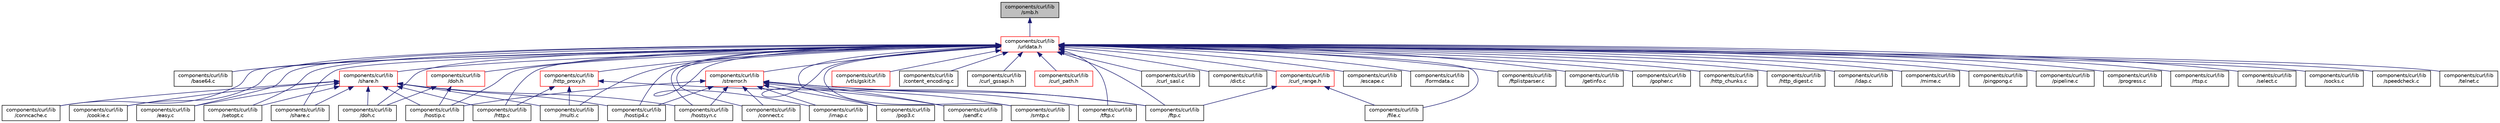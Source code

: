 digraph "components/curl/lib/smb.h"
{
  edge [fontname="Helvetica",fontsize="10",labelfontname="Helvetica",labelfontsize="10"];
  node [fontname="Helvetica",fontsize="10",shape=record];
  Node1 [label="components/curl/lib\l/smb.h",height=0.2,width=0.4,color="black", fillcolor="grey75", style="filled", fontcolor="black"];
  Node1 -> Node2 [dir="back",color="midnightblue",fontsize="10",style="solid",fontname="Helvetica"];
  Node2 [label="components/curl/lib\l/urldata.h",height=0.2,width=0.4,color="red", fillcolor="white", style="filled",URL="$urldata_8h.html"];
  Node2 -> Node3 [dir="back",color="midnightblue",fontsize="10",style="solid",fontname="Helvetica"];
  Node3 [label="components/curl/lib\l/base64.c",height=0.2,width=0.4,color="black", fillcolor="white", style="filled",URL="$base64_8c.html"];
  Node2 -> Node4 [dir="back",color="midnightblue",fontsize="10",style="solid",fontname="Helvetica"];
  Node4 [label="components/curl/lib\l/conncache.c",height=0.2,width=0.4,color="black", fillcolor="white", style="filled",URL="$conncache_8c.html"];
  Node2 -> Node5 [dir="back",color="midnightblue",fontsize="10",style="solid",fontname="Helvetica"];
  Node5 [label="components/curl/lib\l/share.h",height=0.2,width=0.4,color="red", fillcolor="white", style="filled",URL="$share_8h.html"];
  Node5 -> Node4 [dir="back",color="midnightblue",fontsize="10",style="solid",fontname="Helvetica"];
  Node5 -> Node6 [dir="back",color="midnightblue",fontsize="10",style="solid",fontname="Helvetica"];
  Node6 [label="components/curl/lib\l/cookie.c",height=0.2,width=0.4,color="black", fillcolor="white", style="filled",URL="$cookie_8c.html"];
  Node5 -> Node7 [dir="back",color="midnightblue",fontsize="10",style="solid",fontname="Helvetica"];
  Node7 [label="components/curl/lib\l/doh.c",height=0.2,width=0.4,color="black", fillcolor="white", style="filled",URL="$doh_8c.html"];
  Node5 -> Node8 [dir="back",color="midnightblue",fontsize="10",style="solid",fontname="Helvetica"];
  Node8 [label="components/curl/lib\l/easy.c",height=0.2,width=0.4,color="black", fillcolor="white", style="filled",URL="$easy_8c.html"];
  Node5 -> Node9 [dir="back",color="midnightblue",fontsize="10",style="solid",fontname="Helvetica"];
  Node9 [label="components/curl/lib\l/hostip.c",height=0.2,width=0.4,color="black", fillcolor="white", style="filled",URL="$hostip_8c.html"];
  Node5 -> Node10 [dir="back",color="midnightblue",fontsize="10",style="solid",fontname="Helvetica"];
  Node10 [label="components/curl/lib\l/hostip4.c",height=0.2,width=0.4,color="black", fillcolor="white", style="filled",URL="$hostip4_8c.html"];
  Node5 -> Node11 [dir="back",color="midnightblue",fontsize="10",style="solid",fontname="Helvetica"];
  Node11 [label="components/curl/lib\l/hostsyn.c",height=0.2,width=0.4,color="black", fillcolor="white", style="filled",URL="$hostsyn_8c.html"];
  Node5 -> Node12 [dir="back",color="midnightblue",fontsize="10",style="solid",fontname="Helvetica"];
  Node12 [label="components/curl/lib\l/http.c",height=0.2,width=0.4,color="black", fillcolor="white", style="filled",URL="$http_8c.html"];
  Node5 -> Node13 [dir="back",color="midnightblue",fontsize="10",style="solid",fontname="Helvetica"];
  Node13 [label="components/curl/lib\l/multi.c",height=0.2,width=0.4,color="black", fillcolor="white", style="filled",URL="$multi_8c.html"];
  Node5 -> Node14 [dir="back",color="midnightblue",fontsize="10",style="solid",fontname="Helvetica"];
  Node14 [label="components/curl/lib\l/setopt.c",height=0.2,width=0.4,color="black", fillcolor="white", style="filled",URL="$setopt_8c.html"];
  Node5 -> Node15 [dir="back",color="midnightblue",fontsize="10",style="solid",fontname="Helvetica"];
  Node15 [label="components/curl/lib\l/share.c",height=0.2,width=0.4,color="black", fillcolor="white", style="filled",URL="$share_8c.html"];
  Node2 -> Node20 [dir="back",color="midnightblue",fontsize="10",style="solid",fontname="Helvetica"];
  Node20 [label="components/curl/lib\l/connect.c",height=0.2,width=0.4,color="black", fillcolor="white", style="filled",URL="$connect_8c.html"];
  Node2 -> Node21 [dir="back",color="midnightblue",fontsize="10",style="solid",fontname="Helvetica"];
  Node21 [label="components/curl/lib\l/strerror.h",height=0.2,width=0.4,color="red", fillcolor="white", style="filled",URL="$strerror_8h.html"];
  Node21 -> Node20 [dir="back",color="midnightblue",fontsize="10",style="solid",fontname="Helvetica"];
  Node21 -> Node22 [dir="back",color="midnightblue",fontsize="10",style="solid",fontname="Helvetica"];
  Node22 [label="components/curl/lib\l/ftp.c",height=0.2,width=0.4,color="black", fillcolor="white", style="filled",URL="$ftp_8c.html"];
  Node21 -> Node9 [dir="back",color="midnightblue",fontsize="10",style="solid",fontname="Helvetica"];
  Node21 -> Node10 [dir="back",color="midnightblue",fontsize="10",style="solid",fontname="Helvetica"];
  Node21 -> Node11 [dir="back",color="midnightblue",fontsize="10",style="solid",fontname="Helvetica"];
  Node21 -> Node23 [dir="back",color="midnightblue",fontsize="10",style="solid",fontname="Helvetica"];
  Node23 [label="components/curl/lib\l/imap.c",height=0.2,width=0.4,color="black", fillcolor="white", style="filled",URL="$imap_8c.html"];
  Node21 -> Node24 [dir="back",color="midnightblue",fontsize="10",style="solid",fontname="Helvetica"];
  Node24 [label="components/curl/lib\l/pop3.c",height=0.2,width=0.4,color="black", fillcolor="white", style="filled",URL="$pop3_8c.html"];
  Node21 -> Node25 [dir="back",color="midnightblue",fontsize="10",style="solid",fontname="Helvetica"];
  Node25 [label="components/curl/lib\l/sendf.c",height=0.2,width=0.4,color="black", fillcolor="white", style="filled",URL="$sendf_8c.html"];
  Node21 -> Node26 [dir="back",color="midnightblue",fontsize="10",style="solid",fontname="Helvetica"];
  Node26 [label="components/curl/lib\l/smtp.c",height=0.2,width=0.4,color="black", fillcolor="white", style="filled",URL="$smtp_8c.html"];
  Node21 -> Node28 [dir="back",color="midnightblue",fontsize="10",style="solid",fontname="Helvetica"];
  Node28 [label="components/curl/lib\l/tftp.c",height=0.2,width=0.4,color="black", fillcolor="white", style="filled",URL="$tftp_8c.html"];
  Node2 -> Node29 [dir="back",color="midnightblue",fontsize="10",style="solid",fontname="Helvetica"];
  Node29 [label="components/curl/lib\l/vtls/gskit.h",height=0.2,width=0.4,color="red", fillcolor="white", style="filled",URL="$gskit_8h.html"];
  Node2 -> Node40 [dir="back",color="midnightblue",fontsize="10",style="solid",fontname="Helvetica"];
  Node40 [label="components/curl/lib\l/content_encoding.c",height=0.2,width=0.4,color="black", fillcolor="white", style="filled",URL="$content__encoding_8c.html"];
  Node2 -> Node6 [dir="back",color="midnightblue",fontsize="10",style="solid",fontname="Helvetica"];
  Node2 -> Node41 [dir="back",color="midnightblue",fontsize="10",style="solid",fontname="Helvetica"];
  Node41 [label="components/curl/lib\l/curl_gssapi.h",height=0.2,width=0.4,color="black", fillcolor="white", style="filled",URL="$curl__gssapi_8h.html"];
  Node2 -> Node42 [dir="back",color="midnightblue",fontsize="10",style="solid",fontname="Helvetica"];
  Node42 [label="components/curl/lib\l/curl_path.h",height=0.2,width=0.4,color="red", fillcolor="white", style="filled",URL="$curl__path_8h.html"];
  Node2 -> Node44 [dir="back",color="midnightblue",fontsize="10",style="solid",fontname="Helvetica"];
  Node44 [label="components/curl/lib\l/curl_range.h",height=0.2,width=0.4,color="red", fillcolor="white", style="filled",URL="$curl__range_8h.html"];
  Node44 -> Node46 [dir="back",color="midnightblue",fontsize="10",style="solid",fontname="Helvetica"];
  Node46 [label="components/curl/lib\l/file.c",height=0.2,width=0.4,color="black", fillcolor="white", style="filled",URL="$file_8c.html"];
  Node44 -> Node22 [dir="back",color="midnightblue",fontsize="10",style="solid",fontname="Helvetica"];
  Node2 -> Node31 [dir="back",color="midnightblue",fontsize="10",style="solid",fontname="Helvetica"];
  Node31 [label="components/curl/lib\l/curl_sasl.c",height=0.2,width=0.4,color="black", fillcolor="white", style="filled",URL="$curl__sasl_8c.html"];
  Node2 -> Node47 [dir="back",color="midnightblue",fontsize="10",style="solid",fontname="Helvetica"];
  Node47 [label="components/curl/lib\l/dict.c",height=0.2,width=0.4,color="black", fillcolor="white", style="filled",URL="$dict_8c.html"];
  Node2 -> Node7 [dir="back",color="midnightblue",fontsize="10",style="solid",fontname="Helvetica"];
  Node2 -> Node48 [dir="back",color="midnightblue",fontsize="10",style="solid",fontname="Helvetica"];
  Node48 [label="components/curl/lib\l/doh.h",height=0.2,width=0.4,color="red", fillcolor="white", style="filled",URL="$doh_8h.html"];
  Node48 -> Node7 [dir="back",color="midnightblue",fontsize="10",style="solid",fontname="Helvetica"];
  Node48 -> Node9 [dir="back",color="midnightblue",fontsize="10",style="solid",fontname="Helvetica"];
  Node2 -> Node8 [dir="back",color="midnightblue",fontsize="10",style="solid",fontname="Helvetica"];
  Node2 -> Node50 [dir="back",color="midnightblue",fontsize="10",style="solid",fontname="Helvetica"];
  Node50 [label="components/curl/lib\l/escape.c",height=0.2,width=0.4,color="black", fillcolor="white", style="filled",URL="$escape_8c.html"];
  Node2 -> Node46 [dir="back",color="midnightblue",fontsize="10",style="solid",fontname="Helvetica"];
  Node2 -> Node32 [dir="back",color="midnightblue",fontsize="10",style="solid",fontname="Helvetica"];
  Node32 [label="components/curl/lib\l/formdata.c",height=0.2,width=0.4,color="black", fillcolor="white", style="filled",URL="$formdata_8c.html"];
  Node2 -> Node22 [dir="back",color="midnightblue",fontsize="10",style="solid",fontname="Helvetica"];
  Node2 -> Node51 [dir="back",color="midnightblue",fontsize="10",style="solid",fontname="Helvetica"];
  Node51 [label="components/curl/lib\l/http_proxy.h",height=0.2,width=0.4,color="red", fillcolor="white", style="filled",URL="$http__proxy_8h.html"];
  Node51 -> Node22 [dir="back",color="midnightblue",fontsize="10",style="solid",fontname="Helvetica"];
  Node51 -> Node12 [dir="back",color="midnightblue",fontsize="10",style="solid",fontname="Helvetica"];
  Node51 -> Node13 [dir="back",color="midnightblue",fontsize="10",style="solid",fontname="Helvetica"];
  Node2 -> Node52 [dir="back",color="midnightblue",fontsize="10",style="solid",fontname="Helvetica"];
  Node52 [label="components/curl/lib\l/ftplistparser.c",height=0.2,width=0.4,color="black", fillcolor="white", style="filled",URL="$ftplistparser_8c.html"];
  Node2 -> Node33 [dir="back",color="midnightblue",fontsize="10",style="solid",fontname="Helvetica"];
  Node33 [label="components/curl/lib\l/getinfo.c",height=0.2,width=0.4,color="black", fillcolor="white", style="filled",URL="$lib_2getinfo_8c.html"];
  Node2 -> Node53 [dir="back",color="midnightblue",fontsize="10",style="solid",fontname="Helvetica"];
  Node53 [label="components/curl/lib\l/gopher.c",height=0.2,width=0.4,color="black", fillcolor="white", style="filled",URL="$gopher_8c.html"];
  Node2 -> Node9 [dir="back",color="midnightblue",fontsize="10",style="solid",fontname="Helvetica"];
  Node2 -> Node10 [dir="back",color="midnightblue",fontsize="10",style="solid",fontname="Helvetica"];
  Node2 -> Node11 [dir="back",color="midnightblue",fontsize="10",style="solid",fontname="Helvetica"];
  Node2 -> Node12 [dir="back",color="midnightblue",fontsize="10",style="solid",fontname="Helvetica"];
  Node2 -> Node54 [dir="back",color="midnightblue",fontsize="10",style="solid",fontname="Helvetica"];
  Node54 [label="components/curl/lib\l/http_chunks.c",height=0.2,width=0.4,color="black", fillcolor="white", style="filled",URL="$http__chunks_8c.html"];
  Node2 -> Node55 [dir="back",color="midnightblue",fontsize="10",style="solid",fontname="Helvetica"];
  Node55 [label="components/curl/lib\l/http_digest.c",height=0.2,width=0.4,color="black", fillcolor="white", style="filled",URL="$http__digest_8c.html"];
  Node2 -> Node23 [dir="back",color="midnightblue",fontsize="10",style="solid",fontname="Helvetica"];
  Node2 -> Node56 [dir="back",color="midnightblue",fontsize="10",style="solid",fontname="Helvetica"];
  Node56 [label="components/curl/lib\l/ldap.c",height=0.2,width=0.4,color="black", fillcolor="white", style="filled",URL="$ldap_8c.html"];
  Node2 -> Node57 [dir="back",color="midnightblue",fontsize="10",style="solid",fontname="Helvetica"];
  Node57 [label="components/curl/lib\l/mime.c",height=0.2,width=0.4,color="black", fillcolor="white", style="filled",URL="$mime_8c.html"];
  Node2 -> Node13 [dir="back",color="midnightblue",fontsize="10",style="solid",fontname="Helvetica"];
  Node2 -> Node35 [dir="back",color="midnightblue",fontsize="10",style="solid",fontname="Helvetica"];
  Node35 [label="components/curl/lib\l/pingpong.c",height=0.2,width=0.4,color="black", fillcolor="white", style="filled",URL="$pingpong_8c.html"];
  Node2 -> Node58 [dir="back",color="midnightblue",fontsize="10",style="solid",fontname="Helvetica"];
  Node58 [label="components/curl/lib\l/pipeline.c",height=0.2,width=0.4,color="black", fillcolor="white", style="filled",URL="$pipeline_8c.html"];
  Node2 -> Node24 [dir="back",color="midnightblue",fontsize="10",style="solid",fontname="Helvetica"];
  Node2 -> Node59 [dir="back",color="midnightblue",fontsize="10",style="solid",fontname="Helvetica"];
  Node59 [label="components/curl/lib\l/progress.c",height=0.2,width=0.4,color="black", fillcolor="white", style="filled",URL="$progress_8c.html"];
  Node2 -> Node60 [dir="back",color="midnightblue",fontsize="10",style="solid",fontname="Helvetica"];
  Node60 [label="components/curl/lib\l/rtsp.c",height=0.2,width=0.4,color="black", fillcolor="white", style="filled",URL="$lib_2rtsp_8c.html"];
  Node2 -> Node61 [dir="back",color="midnightblue",fontsize="10",style="solid",fontname="Helvetica"];
  Node61 [label="components/curl/lib\l/select.c",height=0.2,width=0.4,color="black", fillcolor="white", style="filled",URL="$select_8c.html"];
  Node2 -> Node25 [dir="back",color="midnightblue",fontsize="10",style="solid",fontname="Helvetica"];
  Node2 -> Node14 [dir="back",color="midnightblue",fontsize="10",style="solid",fontname="Helvetica"];
  Node2 -> Node15 [dir="back",color="midnightblue",fontsize="10",style="solid",fontname="Helvetica"];
  Node2 -> Node26 [dir="back",color="midnightblue",fontsize="10",style="solid",fontname="Helvetica"];
  Node2 -> Node62 [dir="back",color="midnightblue",fontsize="10",style="solid",fontname="Helvetica"];
  Node62 [label="components/curl/lib\l/socks.c",height=0.2,width=0.4,color="black", fillcolor="white", style="filled",URL="$socks_8c.html"];
  Node2 -> Node63 [dir="back",color="midnightblue",fontsize="10",style="solid",fontname="Helvetica"];
  Node63 [label="components/curl/lib\l/speedcheck.c",height=0.2,width=0.4,color="black", fillcolor="white", style="filled",URL="$speedcheck_8c.html"];
  Node2 -> Node64 [dir="back",color="midnightblue",fontsize="10",style="solid",fontname="Helvetica"];
  Node64 [label="components/curl/lib\l/telnet.c",height=0.2,width=0.4,color="black", fillcolor="white", style="filled",URL="$components_2curl_2lib_2telnet_8c.html"];
  Node2 -> Node28 [dir="back",color="midnightblue",fontsize="10",style="solid",fontname="Helvetica"];
}
